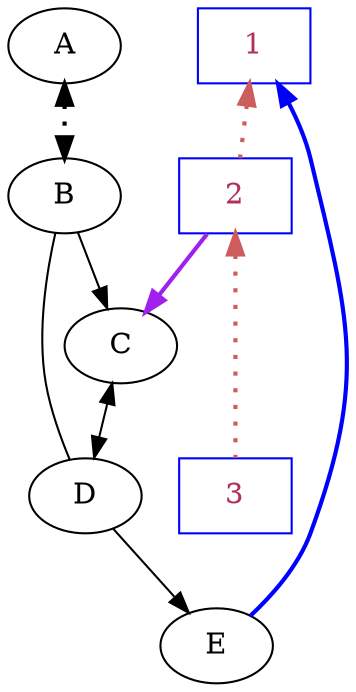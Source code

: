 digraph foo {
		node[fillcolor="#008800" myFancyAttr=awesome foobarbaz=pentabarf];
	A -> B [style="dotted" penwidth=2 dir=both];
	B -> C;
	C -> D [dir=both];
	D -> E;
	B -> D [dir=none];
	{
		node[shape=box fillcolor=indianred color=blue fontcolor=maroon foobarbaz=pentabarf];
		1 -> 2 -> 3 [color=indianred style="dotted" penwidth=2 dir=back];
	}
	E -> 1 [penwidth=2.0 color=blue];
	2 -> C [color=purple penwidth=2];
	{
		rank=same;
		1;
		A;
	}
	{
		rank=same;
		3;
		D;
	}
}